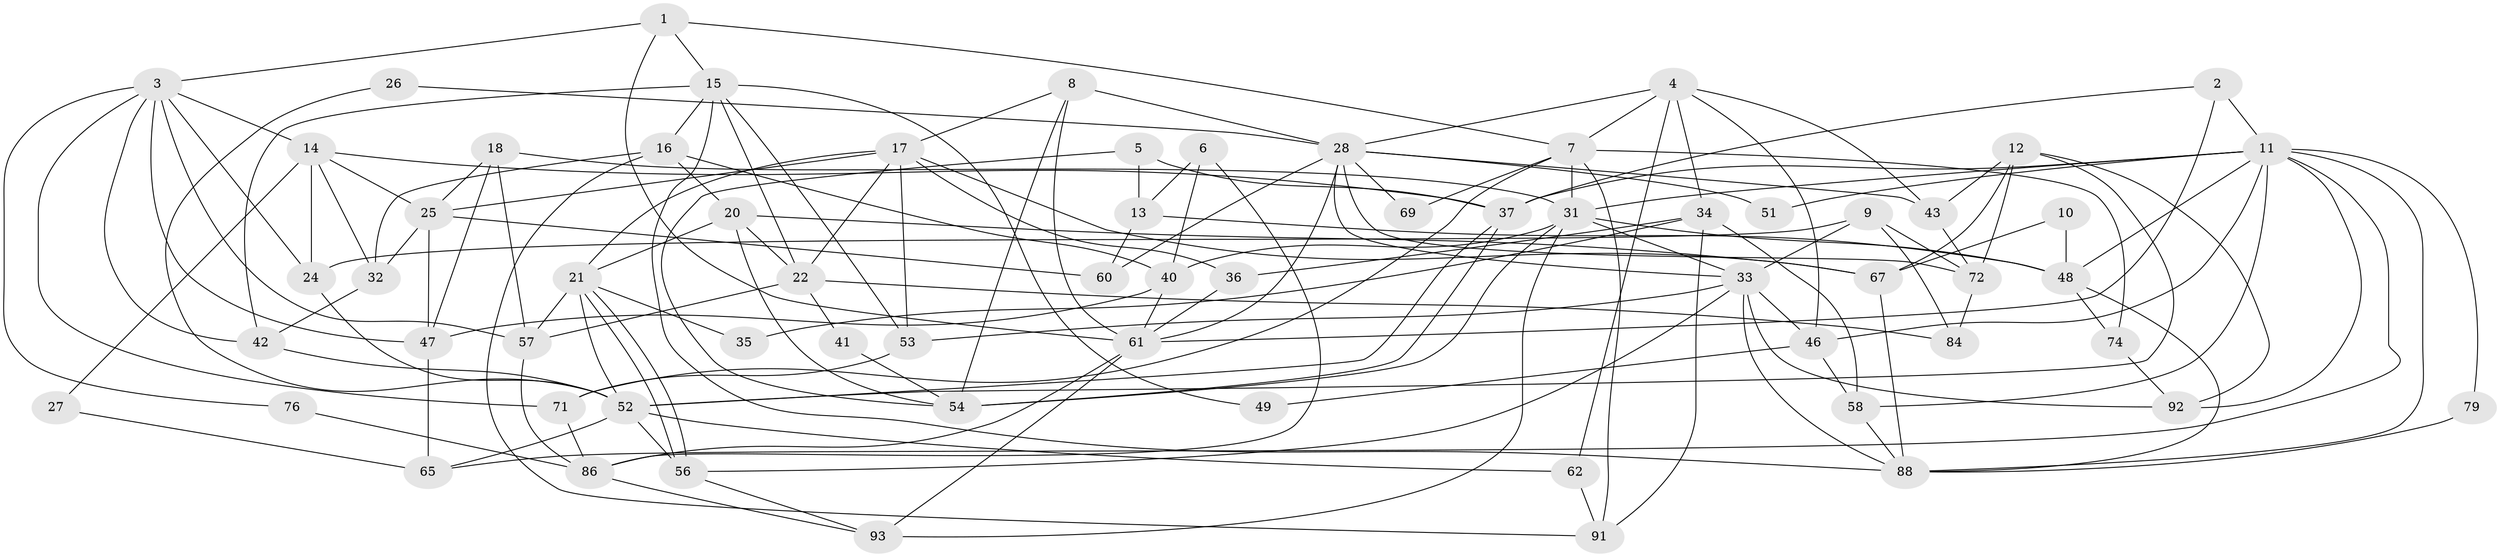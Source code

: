 // Generated by graph-tools (version 1.1) at 2025/24/03/03/25 07:24:00]
// undirected, 65 vertices, 154 edges
graph export_dot {
graph [start="1"]
  node [color=gray90,style=filled];
  1 [super="+55"];
  2;
  3 [super="+45"];
  4 [super="+19"];
  5;
  6;
  7 [super="+82"];
  8 [super="+30"];
  9;
  10;
  11 [super="+59"];
  12;
  13 [super="+50"];
  14 [super="+23"];
  15 [super="+87"];
  16 [super="+81"];
  17 [super="+63"];
  18;
  20;
  21;
  22 [super="+29"];
  24 [super="+78"];
  25 [super="+85"];
  26;
  27;
  28 [super="+83"];
  31 [super="+38"];
  32 [super="+44"];
  33 [super="+75"];
  34 [super="+39"];
  35;
  36;
  37;
  40;
  41;
  42;
  43 [super="+64"];
  46 [super="+70"];
  47;
  48 [super="+68"];
  49;
  51;
  52 [super="+94"];
  53;
  54 [super="+66"];
  56;
  57 [super="+73"];
  58;
  60;
  61 [super="+80"];
  62;
  65;
  67 [super="+90"];
  69;
  71 [super="+77"];
  72;
  74;
  76;
  79;
  84;
  86;
  88 [super="+89"];
  91;
  92;
  93;
  1 -- 61;
  1 -- 15;
  1 -- 3;
  1 -- 7;
  2 -- 11;
  2 -- 37;
  2 -- 61;
  3 -- 47;
  3 -- 71;
  3 -- 42;
  3 -- 76;
  3 -- 14;
  3 -- 57;
  3 -- 24;
  4 -- 28;
  4 -- 7;
  4 -- 34;
  4 -- 43;
  4 -- 62;
  4 -- 46;
  5 -- 37;
  5 -- 54;
  5 -- 13;
  6 -- 86;
  6 -- 40;
  6 -- 13;
  7 -- 31;
  7 -- 69;
  7 -- 71;
  7 -- 74;
  7 -- 91;
  8 -- 17;
  8 -- 28;
  8 -- 54;
  8 -- 61;
  9 -- 72;
  9 -- 24;
  9 -- 84;
  9 -- 33;
  10 -- 67;
  10 -- 48;
  11 -- 46;
  11 -- 51 [weight=2];
  11 -- 58;
  11 -- 65;
  11 -- 88;
  11 -- 48;
  11 -- 37;
  11 -- 92;
  11 -- 79;
  11 -- 31;
  12 -- 92;
  12 -- 52;
  12 -- 72;
  12 -- 67;
  12 -- 43;
  13 -- 60;
  13 -- 48;
  14 -- 32;
  14 -- 37;
  14 -- 24 [weight=2];
  14 -- 25;
  14 -- 27;
  15 -- 42;
  15 -- 49;
  15 -- 53;
  15 -- 88;
  15 -- 16;
  15 -- 22;
  16 -- 40;
  16 -- 20;
  16 -- 32;
  16 -- 91;
  17 -- 53;
  17 -- 21;
  17 -- 67;
  17 -- 36;
  17 -- 22;
  17 -- 25;
  18 -- 47;
  18 -- 31;
  18 -- 57;
  18 -- 25;
  20 -- 21;
  20 -- 67;
  20 -- 54;
  20 -- 22;
  21 -- 52;
  21 -- 56;
  21 -- 56;
  21 -- 35;
  21 -- 57;
  22 -- 41;
  22 -- 84;
  22 -- 57;
  24 -- 52;
  25 -- 32;
  25 -- 60;
  25 -- 47;
  26 -- 28;
  26 -- 52;
  27 -- 65;
  28 -- 60;
  28 -- 69;
  28 -- 72;
  28 -- 51;
  28 -- 33;
  28 -- 43;
  28 -- 61;
  31 -- 93;
  31 -- 40;
  31 -- 54 [weight=2];
  31 -- 33;
  31 -- 48;
  32 -- 42;
  33 -- 53;
  33 -- 46;
  33 -- 56;
  33 -- 92;
  33 -- 88;
  34 -- 36;
  34 -- 91;
  34 -- 35;
  34 -- 58;
  36 -- 61;
  37 -- 54;
  37 -- 52;
  40 -- 47;
  40 -- 61;
  41 -- 54;
  42 -- 52;
  43 -- 72;
  46 -- 49;
  46 -- 58;
  47 -- 65;
  48 -- 88;
  48 -- 74;
  52 -- 65;
  52 -- 56;
  52 -- 62;
  53 -- 71;
  56 -- 93;
  57 -- 86;
  58 -- 88;
  61 -- 86;
  61 -- 93;
  62 -- 91;
  67 -- 88;
  71 -- 86;
  72 -- 84;
  74 -- 92;
  76 -- 86;
  79 -- 88;
  86 -- 93;
}
